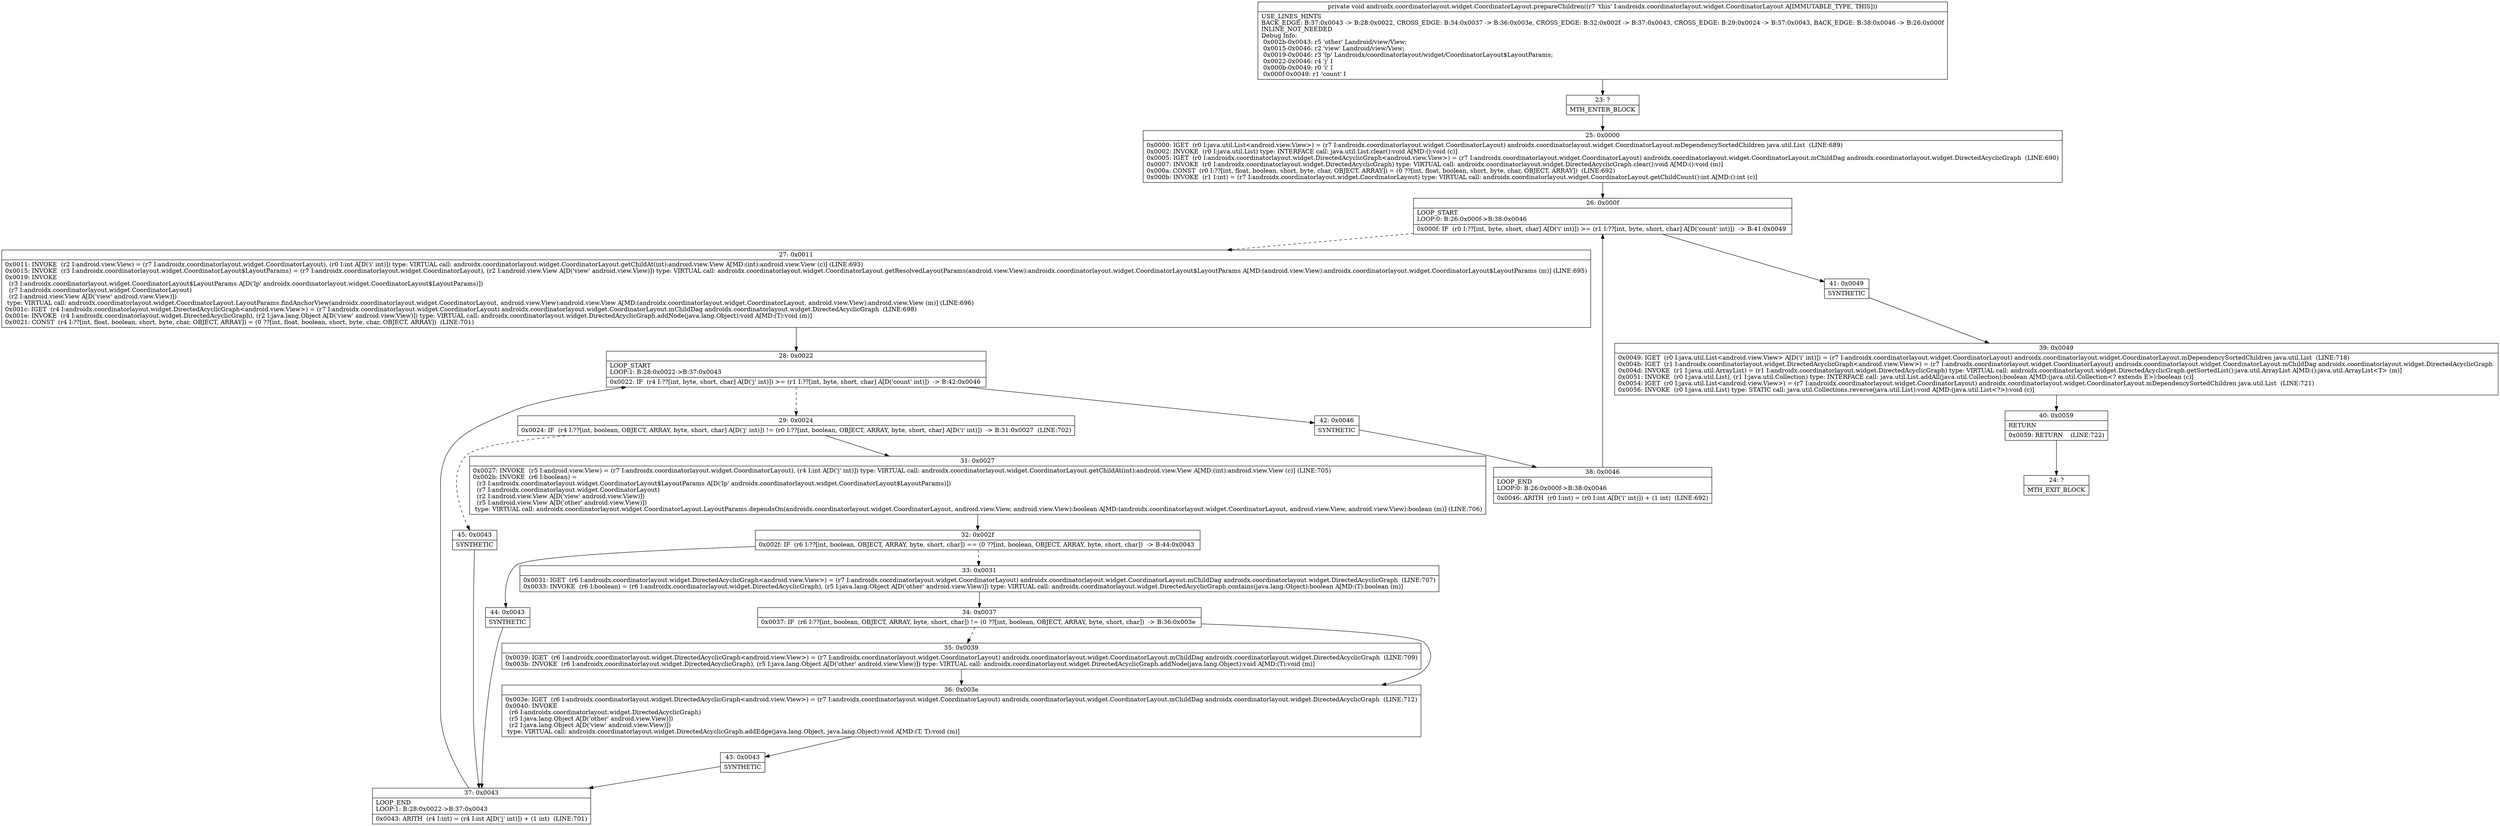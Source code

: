 digraph "CFG forandroidx.coordinatorlayout.widget.CoordinatorLayout.prepareChildren()V" {
Node_23 [shape=record,label="{23\:\ ?|MTH_ENTER_BLOCK\l}"];
Node_25 [shape=record,label="{25\:\ 0x0000|0x0000: IGET  (r0 I:java.util.List\<android.view.View\>) = (r7 I:androidx.coordinatorlayout.widget.CoordinatorLayout) androidx.coordinatorlayout.widget.CoordinatorLayout.mDependencySortedChildren java.util.List  (LINE:689)\l0x0002: INVOKE  (r0 I:java.util.List) type: INTERFACE call: java.util.List.clear():void A[MD:():void (c)]\l0x0005: IGET  (r0 I:androidx.coordinatorlayout.widget.DirectedAcyclicGraph\<android.view.View\>) = (r7 I:androidx.coordinatorlayout.widget.CoordinatorLayout) androidx.coordinatorlayout.widget.CoordinatorLayout.mChildDag androidx.coordinatorlayout.widget.DirectedAcyclicGraph  (LINE:690)\l0x0007: INVOKE  (r0 I:androidx.coordinatorlayout.widget.DirectedAcyclicGraph) type: VIRTUAL call: androidx.coordinatorlayout.widget.DirectedAcyclicGraph.clear():void A[MD:():void (m)]\l0x000a: CONST  (r0 I:??[int, float, boolean, short, byte, char, OBJECT, ARRAY]) = (0 ??[int, float, boolean, short, byte, char, OBJECT, ARRAY])  (LINE:692)\l0x000b: INVOKE  (r1 I:int) = (r7 I:androidx.coordinatorlayout.widget.CoordinatorLayout) type: VIRTUAL call: androidx.coordinatorlayout.widget.CoordinatorLayout.getChildCount():int A[MD:():int (c)]\l}"];
Node_26 [shape=record,label="{26\:\ 0x000f|LOOP_START\lLOOP:0: B:26:0x000f\-\>B:38:0x0046\l|0x000f: IF  (r0 I:??[int, byte, short, char] A[D('i' int)]) \>= (r1 I:??[int, byte, short, char] A[D('count' int)])  \-\> B:41:0x0049 \l}"];
Node_27 [shape=record,label="{27\:\ 0x0011|0x0011: INVOKE  (r2 I:android.view.View) = (r7 I:androidx.coordinatorlayout.widget.CoordinatorLayout), (r0 I:int A[D('i' int)]) type: VIRTUAL call: androidx.coordinatorlayout.widget.CoordinatorLayout.getChildAt(int):android.view.View A[MD:(int):android.view.View (c)] (LINE:693)\l0x0015: INVOKE  (r3 I:androidx.coordinatorlayout.widget.CoordinatorLayout$LayoutParams) = (r7 I:androidx.coordinatorlayout.widget.CoordinatorLayout), (r2 I:android.view.View A[D('view' android.view.View)]) type: VIRTUAL call: androidx.coordinatorlayout.widget.CoordinatorLayout.getResolvedLayoutParams(android.view.View):androidx.coordinatorlayout.widget.CoordinatorLayout$LayoutParams A[MD:(android.view.View):androidx.coordinatorlayout.widget.CoordinatorLayout$LayoutParams (m)] (LINE:695)\l0x0019: INVOKE  \l  (r3 I:androidx.coordinatorlayout.widget.CoordinatorLayout$LayoutParams A[D('lp' androidx.coordinatorlayout.widget.CoordinatorLayout$LayoutParams)])\l  (r7 I:androidx.coordinatorlayout.widget.CoordinatorLayout)\l  (r2 I:android.view.View A[D('view' android.view.View)])\l type: VIRTUAL call: androidx.coordinatorlayout.widget.CoordinatorLayout.LayoutParams.findAnchorView(androidx.coordinatorlayout.widget.CoordinatorLayout, android.view.View):android.view.View A[MD:(androidx.coordinatorlayout.widget.CoordinatorLayout, android.view.View):android.view.View (m)] (LINE:696)\l0x001c: IGET  (r4 I:androidx.coordinatorlayout.widget.DirectedAcyclicGraph\<android.view.View\>) = (r7 I:androidx.coordinatorlayout.widget.CoordinatorLayout) androidx.coordinatorlayout.widget.CoordinatorLayout.mChildDag androidx.coordinatorlayout.widget.DirectedAcyclicGraph  (LINE:698)\l0x001e: INVOKE  (r4 I:androidx.coordinatorlayout.widget.DirectedAcyclicGraph), (r2 I:java.lang.Object A[D('view' android.view.View)]) type: VIRTUAL call: androidx.coordinatorlayout.widget.DirectedAcyclicGraph.addNode(java.lang.Object):void A[MD:(T):void (m)]\l0x0021: CONST  (r4 I:??[int, float, boolean, short, byte, char, OBJECT, ARRAY]) = (0 ??[int, float, boolean, short, byte, char, OBJECT, ARRAY])  (LINE:701)\l}"];
Node_28 [shape=record,label="{28\:\ 0x0022|LOOP_START\lLOOP:1: B:28:0x0022\-\>B:37:0x0043\l|0x0022: IF  (r4 I:??[int, byte, short, char] A[D('j' int)]) \>= (r1 I:??[int, byte, short, char] A[D('count' int)])  \-\> B:42:0x0046 \l}"];
Node_29 [shape=record,label="{29\:\ 0x0024|0x0024: IF  (r4 I:??[int, boolean, OBJECT, ARRAY, byte, short, char] A[D('j' int)]) != (r0 I:??[int, boolean, OBJECT, ARRAY, byte, short, char] A[D('i' int)])  \-\> B:31:0x0027  (LINE:702)\l}"];
Node_31 [shape=record,label="{31\:\ 0x0027|0x0027: INVOKE  (r5 I:android.view.View) = (r7 I:androidx.coordinatorlayout.widget.CoordinatorLayout), (r4 I:int A[D('j' int)]) type: VIRTUAL call: androidx.coordinatorlayout.widget.CoordinatorLayout.getChildAt(int):android.view.View A[MD:(int):android.view.View (c)] (LINE:705)\l0x002b: INVOKE  (r6 I:boolean) = \l  (r3 I:androidx.coordinatorlayout.widget.CoordinatorLayout$LayoutParams A[D('lp' androidx.coordinatorlayout.widget.CoordinatorLayout$LayoutParams)])\l  (r7 I:androidx.coordinatorlayout.widget.CoordinatorLayout)\l  (r2 I:android.view.View A[D('view' android.view.View)])\l  (r5 I:android.view.View A[D('other' android.view.View)])\l type: VIRTUAL call: androidx.coordinatorlayout.widget.CoordinatorLayout.LayoutParams.dependsOn(androidx.coordinatorlayout.widget.CoordinatorLayout, android.view.View, android.view.View):boolean A[MD:(androidx.coordinatorlayout.widget.CoordinatorLayout, android.view.View, android.view.View):boolean (m)] (LINE:706)\l}"];
Node_32 [shape=record,label="{32\:\ 0x002f|0x002f: IF  (r6 I:??[int, boolean, OBJECT, ARRAY, byte, short, char]) == (0 ??[int, boolean, OBJECT, ARRAY, byte, short, char])  \-\> B:44:0x0043 \l}"];
Node_33 [shape=record,label="{33\:\ 0x0031|0x0031: IGET  (r6 I:androidx.coordinatorlayout.widget.DirectedAcyclicGraph\<android.view.View\>) = (r7 I:androidx.coordinatorlayout.widget.CoordinatorLayout) androidx.coordinatorlayout.widget.CoordinatorLayout.mChildDag androidx.coordinatorlayout.widget.DirectedAcyclicGraph  (LINE:707)\l0x0033: INVOKE  (r6 I:boolean) = (r6 I:androidx.coordinatorlayout.widget.DirectedAcyclicGraph), (r5 I:java.lang.Object A[D('other' android.view.View)]) type: VIRTUAL call: androidx.coordinatorlayout.widget.DirectedAcyclicGraph.contains(java.lang.Object):boolean A[MD:(T):boolean (m)]\l}"];
Node_34 [shape=record,label="{34\:\ 0x0037|0x0037: IF  (r6 I:??[int, boolean, OBJECT, ARRAY, byte, short, char]) != (0 ??[int, boolean, OBJECT, ARRAY, byte, short, char])  \-\> B:36:0x003e \l}"];
Node_35 [shape=record,label="{35\:\ 0x0039|0x0039: IGET  (r6 I:androidx.coordinatorlayout.widget.DirectedAcyclicGraph\<android.view.View\>) = (r7 I:androidx.coordinatorlayout.widget.CoordinatorLayout) androidx.coordinatorlayout.widget.CoordinatorLayout.mChildDag androidx.coordinatorlayout.widget.DirectedAcyclicGraph  (LINE:709)\l0x003b: INVOKE  (r6 I:androidx.coordinatorlayout.widget.DirectedAcyclicGraph), (r5 I:java.lang.Object A[D('other' android.view.View)]) type: VIRTUAL call: androidx.coordinatorlayout.widget.DirectedAcyclicGraph.addNode(java.lang.Object):void A[MD:(T):void (m)]\l}"];
Node_36 [shape=record,label="{36\:\ 0x003e|0x003e: IGET  (r6 I:androidx.coordinatorlayout.widget.DirectedAcyclicGraph\<android.view.View\>) = (r7 I:androidx.coordinatorlayout.widget.CoordinatorLayout) androidx.coordinatorlayout.widget.CoordinatorLayout.mChildDag androidx.coordinatorlayout.widget.DirectedAcyclicGraph  (LINE:712)\l0x0040: INVOKE  \l  (r6 I:androidx.coordinatorlayout.widget.DirectedAcyclicGraph)\l  (r5 I:java.lang.Object A[D('other' android.view.View)])\l  (r2 I:java.lang.Object A[D('view' android.view.View)])\l type: VIRTUAL call: androidx.coordinatorlayout.widget.DirectedAcyclicGraph.addEdge(java.lang.Object, java.lang.Object):void A[MD:(T, T):void (m)]\l}"];
Node_43 [shape=record,label="{43\:\ 0x0043|SYNTHETIC\l}"];
Node_37 [shape=record,label="{37\:\ 0x0043|LOOP_END\lLOOP:1: B:28:0x0022\-\>B:37:0x0043\l|0x0043: ARITH  (r4 I:int) = (r4 I:int A[D('j' int)]) + (1 int)  (LINE:701)\l}"];
Node_44 [shape=record,label="{44\:\ 0x0043|SYNTHETIC\l}"];
Node_45 [shape=record,label="{45\:\ 0x0043|SYNTHETIC\l}"];
Node_42 [shape=record,label="{42\:\ 0x0046|SYNTHETIC\l}"];
Node_38 [shape=record,label="{38\:\ 0x0046|LOOP_END\lLOOP:0: B:26:0x000f\-\>B:38:0x0046\l|0x0046: ARITH  (r0 I:int) = (r0 I:int A[D('i' int)]) + (1 int)  (LINE:692)\l}"];
Node_41 [shape=record,label="{41\:\ 0x0049|SYNTHETIC\l}"];
Node_39 [shape=record,label="{39\:\ 0x0049|0x0049: IGET  (r0 I:java.util.List\<android.view.View\> A[D('i' int)]) = (r7 I:androidx.coordinatorlayout.widget.CoordinatorLayout) androidx.coordinatorlayout.widget.CoordinatorLayout.mDependencySortedChildren java.util.List  (LINE:718)\l0x004b: IGET  (r1 I:androidx.coordinatorlayout.widget.DirectedAcyclicGraph\<android.view.View\>) = (r7 I:androidx.coordinatorlayout.widget.CoordinatorLayout) androidx.coordinatorlayout.widget.CoordinatorLayout.mChildDag androidx.coordinatorlayout.widget.DirectedAcyclicGraph \l0x004d: INVOKE  (r1 I:java.util.ArrayList) = (r1 I:androidx.coordinatorlayout.widget.DirectedAcyclicGraph) type: VIRTUAL call: androidx.coordinatorlayout.widget.DirectedAcyclicGraph.getSortedList():java.util.ArrayList A[MD:():java.util.ArrayList\<T\> (m)]\l0x0051: INVOKE  (r0 I:java.util.List), (r1 I:java.util.Collection) type: INTERFACE call: java.util.List.addAll(java.util.Collection):boolean A[MD:(java.util.Collection\<? extends E\>):boolean (c)]\l0x0054: IGET  (r0 I:java.util.List\<android.view.View\>) = (r7 I:androidx.coordinatorlayout.widget.CoordinatorLayout) androidx.coordinatorlayout.widget.CoordinatorLayout.mDependencySortedChildren java.util.List  (LINE:721)\l0x0056: INVOKE  (r0 I:java.util.List) type: STATIC call: java.util.Collections.reverse(java.util.List):void A[MD:(java.util.List\<?\>):void (c)]\l}"];
Node_40 [shape=record,label="{40\:\ 0x0059|RETURN\l|0x0059: RETURN    (LINE:722)\l}"];
Node_24 [shape=record,label="{24\:\ ?|MTH_EXIT_BLOCK\l}"];
MethodNode[shape=record,label="{private void androidx.coordinatorlayout.widget.CoordinatorLayout.prepareChildren((r7 'this' I:androidx.coordinatorlayout.widget.CoordinatorLayout A[IMMUTABLE_TYPE, THIS]))  | USE_LINES_HINTS\lBACK_EDGE: B:37:0x0043 \-\> B:28:0x0022, CROSS_EDGE: B:34:0x0037 \-\> B:36:0x003e, CROSS_EDGE: B:32:0x002f \-\> B:37:0x0043, CROSS_EDGE: B:29:0x0024 \-\> B:37:0x0043, BACK_EDGE: B:38:0x0046 \-\> B:26:0x000f\lINLINE_NOT_NEEDED\lDebug Info:\l  0x002b\-0x0043: r5 'other' Landroid\/view\/View;\l  0x0015\-0x0046: r2 'view' Landroid\/view\/View;\l  0x0019\-0x0046: r3 'lp' Landroidx\/coordinatorlayout\/widget\/CoordinatorLayout$LayoutParams;\l  0x0022\-0x0046: r4 'j' I\l  0x000b\-0x0049: r0 'i' I\l  0x000f\-0x0049: r1 'count' I\l}"];
MethodNode -> Node_23;Node_23 -> Node_25;
Node_25 -> Node_26;
Node_26 -> Node_27[style=dashed];
Node_26 -> Node_41;
Node_27 -> Node_28;
Node_28 -> Node_29[style=dashed];
Node_28 -> Node_42;
Node_29 -> Node_31;
Node_29 -> Node_45[style=dashed];
Node_31 -> Node_32;
Node_32 -> Node_33[style=dashed];
Node_32 -> Node_44;
Node_33 -> Node_34;
Node_34 -> Node_35[style=dashed];
Node_34 -> Node_36;
Node_35 -> Node_36;
Node_36 -> Node_43;
Node_43 -> Node_37;
Node_37 -> Node_28;
Node_44 -> Node_37;
Node_45 -> Node_37;
Node_42 -> Node_38;
Node_38 -> Node_26;
Node_41 -> Node_39;
Node_39 -> Node_40;
Node_40 -> Node_24;
}

